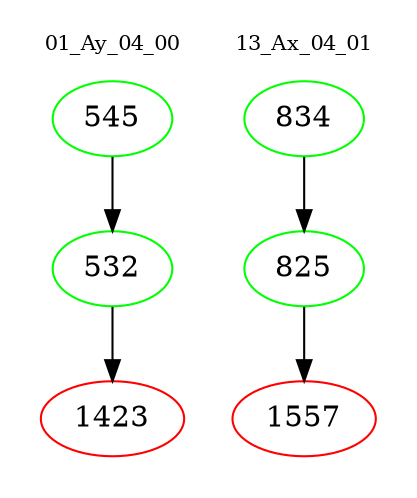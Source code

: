 digraph{
subgraph cluster_0 {
color = white
label = "01_Ay_04_00";
fontsize=10;
T0_545 [label="545", color="green"]
T0_545 -> T0_532 [color="black"]
T0_532 [label="532", color="green"]
T0_532 -> T0_1423 [color="black"]
T0_1423 [label="1423", color="red"]
}
subgraph cluster_1 {
color = white
label = "13_Ax_04_01";
fontsize=10;
T1_834 [label="834", color="green"]
T1_834 -> T1_825 [color="black"]
T1_825 [label="825", color="green"]
T1_825 -> T1_1557 [color="black"]
T1_1557 [label="1557", color="red"]
}
}
